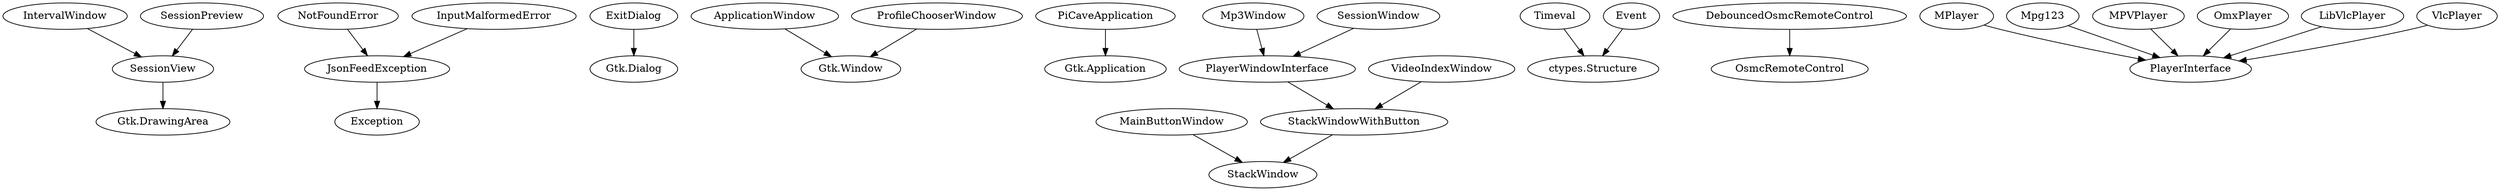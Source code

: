 digraph G {
"IntervalWindow" -> "SessionView"
"JsonFeedException" -> "Exception"
"NotFoundError" -> "JsonFeedException"
"InputMalformedError" -> "JsonFeedException"
"ExitDialog" -> "Gtk.Dialog"
"ApplicationWindow" -> "Gtk.Window"
"PiCaveApplication" -> "Gtk.Application"
"MainButtonWindow" -> "StackWindow"
"Mp3Window" -> "PlayerWindowInterface"
"Timeval" -> "ctypes.Structure"
"Event" -> "ctypes.Structure"
"DebouncedOsmcRemoteControl" -> "OsmcRemoteControl"
"MPlayer" -> "PlayerInterface"
"Mpg123" -> "PlayerInterface"
"MPVPlayer" -> "PlayerInterface"
"OmxPlayer" -> "PlayerInterface"
"LibVlcPlayer" -> "PlayerInterface"
"VlcPlayer" -> "PlayerInterface"
"ProfileChooserWindow" -> "Gtk.Window"
"SessionPreview" -> "SessionView"
"SessionView" -> "Gtk.DrawingArea"
"SessionWindow" -> "PlayerWindowInterface"
"StackWindowWithButton" -> "StackWindow"
"VideoIndexWindow" -> "StackWindowWithButton"
"PlayerWindowInterface" -> "StackWindowWithButton"
}
